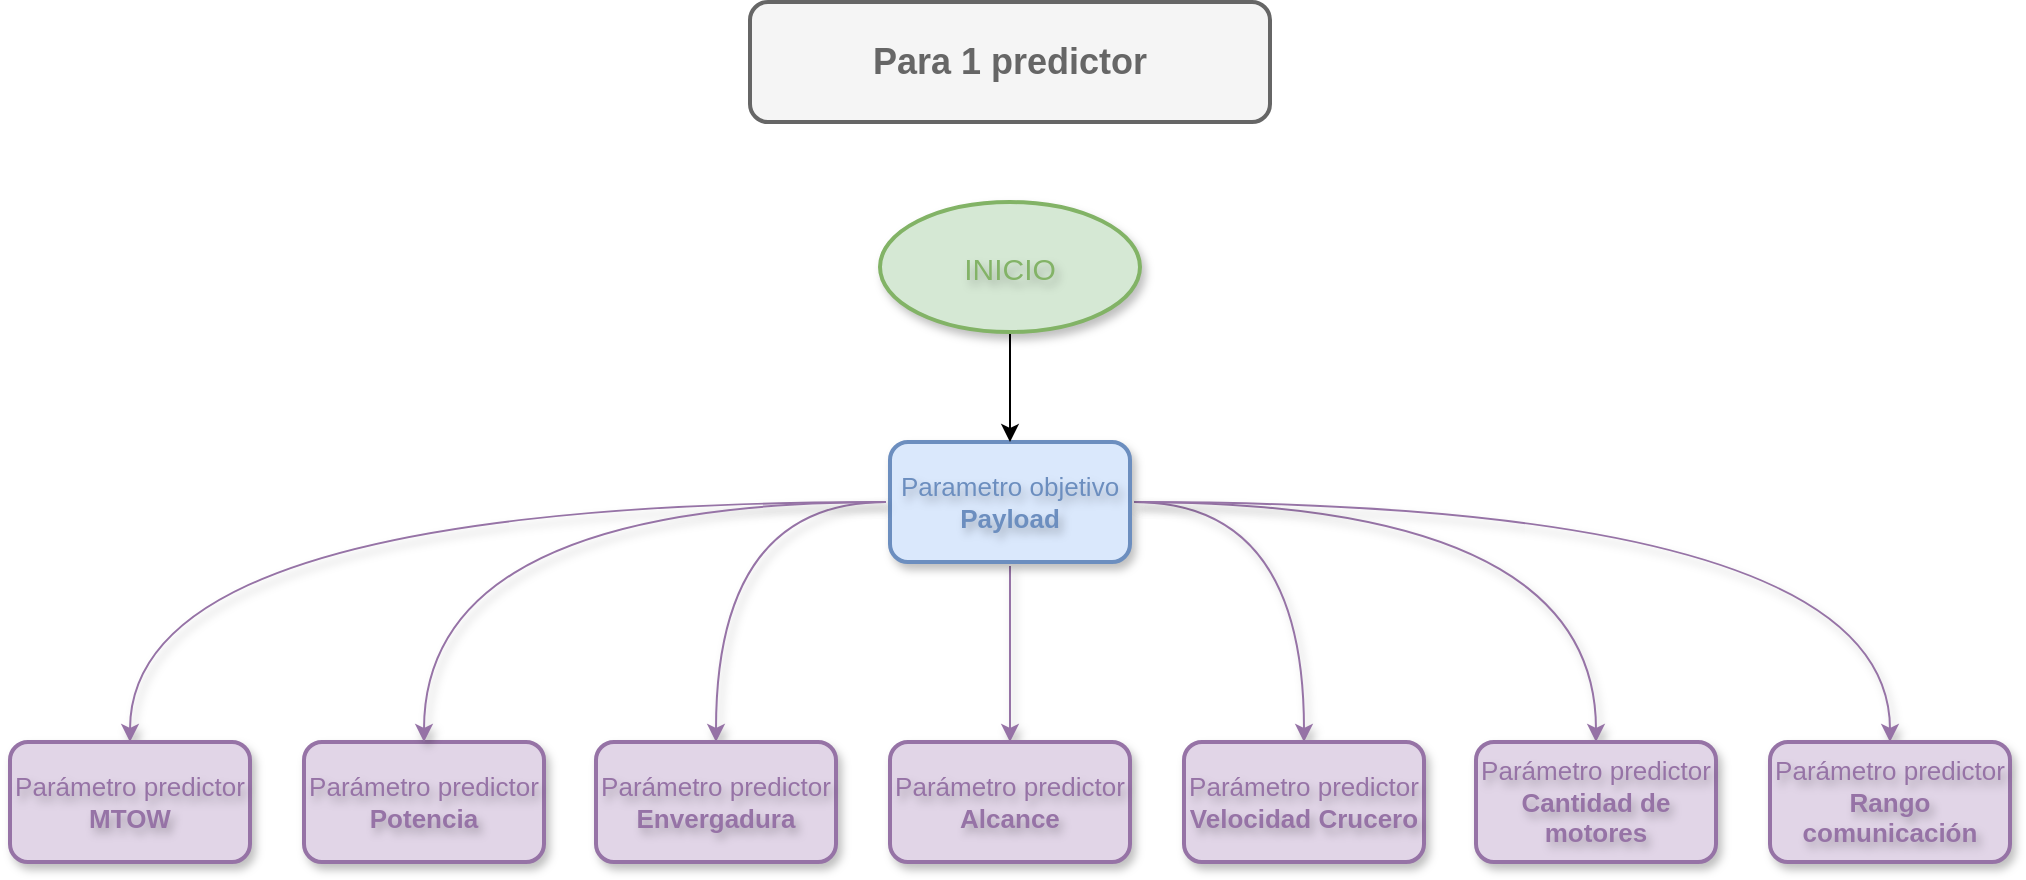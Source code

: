<mxfile>
    <diagram name="Página-1" id="GYiAlwXl5JzlCjDiCEGR">
        <mxGraphModel dx="1372" dy="578" grid="1" gridSize="10" guides="1" tooltips="1" connect="1" arrows="1" fold="1" page="1" pageScale="1" pageWidth="850" pageHeight="1100" math="0" shadow="0">
            <root>
                <mxCell id="0"/>
                <mxCell id="1" parent="0"/>
                <mxCell id="45" style="edgeStyle=orthogonalEdgeStyle;html=1;entryX=0.5;entryY=0;entryDx=0;entryDy=0;curved=1;strokeWidth=1;targetPerimeterSpacing=0;sourcePerimeterSpacing=2;shadow=1;flowAnimation=0;strokeColor=#9673A6;" edge="1" parent="1" source="2" target="4">
                    <mxGeometry relative="1" as="geometry"/>
                </mxCell>
                <mxCell id="47" style="edgeStyle=orthogonalEdgeStyle;html=1;entryX=0.5;entryY=0;entryDx=0;entryDy=0;curved=1;strokeWidth=1;targetPerimeterSpacing=0;sourcePerimeterSpacing=2;shadow=1;flowAnimation=0;strokeColor=#9673A6;" edge="1" parent="1" source="2" target="39">
                    <mxGeometry relative="1" as="geometry"/>
                </mxCell>
                <mxCell id="48" style="edgeStyle=orthogonalEdgeStyle;html=1;entryX=0.5;entryY=0;entryDx=0;entryDy=0;curved=1;strokeWidth=1;targetPerimeterSpacing=0;sourcePerimeterSpacing=2;shadow=1;flowAnimation=0;strokeColor=#9673A6;" edge="1" parent="1" source="2" target="40">
                    <mxGeometry relative="1" as="geometry"/>
                </mxCell>
                <mxCell id="49" style="edgeStyle=orthogonalEdgeStyle;html=1;entryX=0.5;entryY=0;entryDx=0;entryDy=0;curved=1;strokeWidth=1;targetPerimeterSpacing=0;sourcePerimeterSpacing=2;shadow=1;flowAnimation=0;strokeColor=#9673A6;" edge="1" parent="1" source="2" target="41">
                    <mxGeometry relative="1" as="geometry"/>
                </mxCell>
                <mxCell id="50" style="edgeStyle=orthogonalEdgeStyle;html=1;entryX=0.5;entryY=0;entryDx=0;entryDy=0;curved=1;strokeWidth=1;targetPerimeterSpacing=0;sourcePerimeterSpacing=2;shadow=1;flowAnimation=0;strokeColor=#9673A6;" edge="1" parent="1" source="2" target="42">
                    <mxGeometry relative="1" as="geometry"/>
                </mxCell>
                <mxCell id="52" style="edgeStyle=orthogonalEdgeStyle;html=1;entryX=0.5;entryY=0;entryDx=0;entryDy=0;curved=1;strokeWidth=1;targetPerimeterSpacing=0;sourcePerimeterSpacing=2;shadow=1;flowAnimation=0;strokeColor=#9673A6;" edge="1" parent="1" source="2" target="44">
                    <mxGeometry relative="1" as="geometry"/>
                </mxCell>
                <mxCell id="2" value="Parametro objetivo&lt;div&gt;&lt;b&gt;&lt;font style=&quot;color: rgb(108, 142, 191);&quot;&gt;Payload&lt;/font&gt;&lt;/b&gt;&lt;/div&gt;" style="rounded=1;whiteSpace=wrap;html=1;fillColor=#dae8fc;strokeColor=#6c8ebf;strokeWidth=2;fontSize=13;fontColor=light-dark(#6c8ebf, #ededed);textShadow=1;shadow=1;" vertex="1" parent="1">
                    <mxGeometry x="490" y="250" width="120" height="60" as="geometry"/>
                </mxCell>
                <mxCell id="4" value="&lt;font style=&quot;color: rgb(150, 115, 166);&quot;&gt;Parámetro &lt;/font&gt;&lt;font&gt;&lt;font&gt;&lt;font style=&quot;color: rgb(150, 115, 166);&quot;&gt;predictor&lt;/font&gt;&lt;/font&gt;&lt;/font&gt;&lt;div&gt;&lt;font&gt;&lt;font&gt;&lt;b style=&quot;color: rgb(63, 63, 63);&quot;&gt;&lt;font style=&quot;color: rgb(150, 115, 166);&quot;&gt;MTOW&lt;/font&gt;&lt;/b&gt;&lt;/font&gt;&lt;/font&gt;&lt;/div&gt;" style="rounded=1;whiteSpace=wrap;html=1;fontSize=13;fillColor=#e1d5e7;strokeColor=#9673a6;strokeWidth=2;fontColor=light-dark(#9673A6,#EDEDED);textShadow=1;shadow=1;" vertex="1" parent="1">
                    <mxGeometry x="50" y="400" width="120" height="60" as="geometry"/>
                </mxCell>
                <mxCell id="37" style="edgeStyle=none;html=1;entryX=0.5;entryY=0;entryDx=0;entryDy=0;" edge="1" parent="1" source="36" target="2">
                    <mxGeometry relative="1" as="geometry"/>
                </mxCell>
                <mxCell id="36" value="INICIO" style="rounded=0;whiteSpace=wrap;html=1;shape=ellipse;aspect=fixed;backgroundOutline=1;perimeter=ellipsePerimeter;fillColor=#d5e8d4;strokeColor=#82b366;strokeWidth=2;fontSize=15;fontColor=light-dark(#83b367, #ededed);textShadow=1;shadow=1;" vertex="1" parent="1">
                    <mxGeometry x="485" y="130" width="130" height="65" as="geometry"/>
                </mxCell>
                <mxCell id="38" value="&lt;font style=&quot;color: rgb(150, 115, 166);&quot;&gt;Parámetro &lt;/font&gt;&lt;font&gt;&lt;font&gt;&lt;font style=&quot;color: rgb(150, 115, 166);&quot;&gt;predictor&lt;/font&gt;&lt;/font&gt;&lt;/font&gt;&lt;div&gt;&lt;font&gt;&lt;font&gt;&lt;b style=&quot;color: rgb(63, 63, 63);&quot;&gt;&lt;font style=&quot;color: rgb(150, 115, 166);&quot;&gt;Potencia&lt;/font&gt;&lt;/b&gt;&lt;/font&gt;&lt;/font&gt;&lt;/div&gt;" style="rounded=1;whiteSpace=wrap;html=1;fontSize=13;fillColor=#e1d5e7;strokeColor=#9673a6;strokeWidth=2;fontColor=light-dark(#9673A6,#EDEDED);textShadow=1;shadow=1;" vertex="1" parent="1">
                    <mxGeometry x="197" y="400" width="120" height="60" as="geometry"/>
                </mxCell>
                <mxCell id="39" value="&lt;font style=&quot;color: rgb(150, 115, 166);&quot;&gt;Parámetro &lt;/font&gt;&lt;font&gt;&lt;font&gt;&lt;font style=&quot;color: rgb(150, 115, 166);&quot;&gt;predictor&lt;/font&gt;&lt;/font&gt;&lt;/font&gt;&lt;div&gt;&lt;font&gt;&lt;font&gt;&lt;b style=&quot;color: rgb(63, 63, 63);&quot;&gt;&lt;font style=&quot;color: rgb(150, 115, 166);&quot;&gt;Envergadura&lt;/font&gt;&lt;/b&gt;&lt;/font&gt;&lt;/font&gt;&lt;/div&gt;" style="rounded=1;whiteSpace=wrap;html=1;fontSize=13;fillColor=#e1d5e7;strokeColor=#9673a6;strokeWidth=2;fontColor=light-dark(#9673A6,#EDEDED);textShadow=1;shadow=1;" vertex="1" parent="1">
                    <mxGeometry x="343" y="400" width="120" height="60" as="geometry"/>
                </mxCell>
                <mxCell id="40" value="&lt;font style=&quot;color: rgb(150, 115, 166);&quot;&gt;Parámetro &lt;/font&gt;&lt;font&gt;&lt;font&gt;&lt;font style=&quot;color: rgb(150, 115, 166);&quot;&gt;predictor&lt;/font&gt;&lt;/font&gt;&lt;/font&gt;&lt;div&gt;&lt;font&gt;&lt;font&gt;&lt;b style=&quot;color: rgb(63, 63, 63);&quot;&gt;&lt;font style=&quot;color: rgb(150, 115, 166);&quot;&gt;Alcance&lt;/font&gt;&lt;/b&gt;&lt;/font&gt;&lt;/font&gt;&lt;/div&gt;" style="rounded=1;whiteSpace=wrap;html=1;fontSize=13;fillColor=#e1d5e7;strokeColor=#9673a6;strokeWidth=2;fontColor=light-dark(#9673A6,#EDEDED);textShadow=1;shadow=1;" vertex="1" parent="1">
                    <mxGeometry x="490" y="400" width="120" height="60" as="geometry"/>
                </mxCell>
                <mxCell id="41" value="&lt;font style=&quot;color: rgb(150, 115, 166);&quot;&gt;Parámetro &lt;/font&gt;&lt;font&gt;&lt;font&gt;&lt;font style=&quot;color: rgb(150, 115, 166);&quot;&gt;predictor&lt;/font&gt;&lt;/font&gt;&lt;/font&gt;&lt;div&gt;&lt;font&gt;&lt;font&gt;&lt;b style=&quot;color: rgb(63, 63, 63);&quot;&gt;&lt;font style=&quot;color: rgb(150, 115, 166);&quot;&gt;Velocidad Crucero&lt;/font&gt;&lt;/b&gt;&lt;/font&gt;&lt;/font&gt;&lt;/div&gt;" style="rounded=1;whiteSpace=wrap;html=1;fontSize=13;fillColor=#e1d5e7;strokeColor=#9673a6;strokeWidth=2;fontColor=light-dark(#9673A6,#EDEDED);textShadow=1;shadow=1;" vertex="1" parent="1">
                    <mxGeometry x="637" y="400" width="120" height="60" as="geometry"/>
                </mxCell>
                <mxCell id="42" value="&lt;font style=&quot;color: rgb(150, 115, 166);&quot;&gt;Parámetro &lt;/font&gt;&lt;font&gt;&lt;font&gt;&lt;font style=&quot;color: rgb(150, 115, 166);&quot;&gt;predictor&lt;/font&gt;&lt;/font&gt;&lt;/font&gt;&lt;div&gt;&lt;font&gt;&lt;font&gt;&lt;b style=&quot;color: rgb(63, 63, 63);&quot;&gt;&lt;font style=&quot;color: rgb(150, 115, 166);&quot;&gt;Cantidad de motores&lt;/font&gt;&lt;/b&gt;&lt;/font&gt;&lt;/font&gt;&lt;/div&gt;" style="rounded=1;whiteSpace=wrap;html=1;fontSize=13;fillColor=#e1d5e7;strokeColor=#9673a6;strokeWidth=2;fontColor=light-dark(#9673A6,#EDEDED);textShadow=1;shadow=1;" vertex="1" parent="1">
                    <mxGeometry x="783" y="400" width="120" height="60" as="geometry"/>
                </mxCell>
                <mxCell id="44" value="&lt;font style=&quot;color: rgb(150, 115, 166);&quot;&gt;Parámetro &lt;/font&gt;&lt;font&gt;&lt;font&gt;&lt;font style=&quot;color: rgb(150, 115, 166);&quot;&gt;predictor&lt;/font&gt;&lt;/font&gt;&lt;/font&gt;&lt;div&gt;&lt;font&gt;&lt;font&gt;&lt;b style=&quot;color: rgb(63, 63, 63);&quot;&gt;&lt;font style=&quot;color: rgb(150, 115, 166);&quot;&gt;Rango comunicación&lt;/font&gt;&lt;/b&gt;&lt;/font&gt;&lt;/font&gt;&lt;/div&gt;" style="rounded=1;whiteSpace=wrap;html=1;fontSize=13;fillColor=#e1d5e7;strokeColor=#9673a6;strokeWidth=2;fontColor=light-dark(#9673A6,#EDEDED);textShadow=1;shadow=1;" vertex="1" parent="1">
                    <mxGeometry x="930" y="400" width="120" height="60" as="geometry"/>
                </mxCell>
                <mxCell id="46" style="edgeStyle=orthogonalEdgeStyle;html=1;entryX=0.5;entryY=0;entryDx=0;entryDy=0;curved=1;strokeWidth=1;targetPerimeterSpacing=0;sourcePerimeterSpacing=2;shadow=1;flowAnimation=0;strokeColor=#9673A6;" edge="1" parent="1" source="2" target="38">
                    <mxGeometry relative="1" as="geometry"/>
                </mxCell>
                <mxCell id="98" value="Para 1 predictor" style="rounded=1;whiteSpace=wrap;html=1;fontSize=18;fillColor=#f5f5f5;strokeColor=#666666;fontColor=light-dark(#666666, #c1c1c1);strokeWidth=2;fontStyle=1" vertex="1" parent="1">
                    <mxGeometry x="420" y="30" width="260" height="60" as="geometry"/>
                </mxCell>
            </root>
        </mxGraphModel>
    </diagram>
    <diagram id="9ShfquwfHdS8RlhwQJIT" name="Page-2">
        <mxGraphModel dx="2111" dy="889" grid="1" gridSize="10" guides="1" tooltips="1" connect="1" arrows="1" fold="1" page="1" pageScale="1" pageWidth="850" pageHeight="1100" math="0" shadow="0">
            <root>
                <mxCell id="0"/>
                <mxCell id="1" parent="0"/>
                <mxCell id="71ME8CzkBkEn9jkCY_Ag-1" style="edgeStyle=orthogonalEdgeStyle;html=1;entryX=0.5;entryY=0;entryDx=0;entryDy=0;curved=1;strokeWidth=1;targetPerimeterSpacing=0;sourcePerimeterSpacing=2;shadow=1;flowAnimation=0;strokeColor=#9673A6;" edge="1" parent="1" source="71ME8CzkBkEn9jkCY_Ag-8" target="71ME8CzkBkEn9jkCY_Ag-15">
                    <mxGeometry relative="1" as="geometry"/>
                </mxCell>
                <mxCell id="71ME8CzkBkEn9jkCY_Ag-2" style="edgeStyle=orthogonalEdgeStyle;html=1;entryX=0.5;entryY=0;entryDx=0;entryDy=0;curved=1;strokeWidth=1;targetPerimeterSpacing=0;sourcePerimeterSpacing=2;shadow=1;flowAnimation=0;strokeColor=#9673A6;" edge="1" parent="1" source="71ME8CzkBkEn9jkCY_Ag-8" target="71ME8CzkBkEn9jkCY_Ag-19">
                    <mxGeometry relative="1" as="geometry"/>
                </mxCell>
                <mxCell id="71ME8CzkBkEn9jkCY_Ag-3" style="edgeStyle=orthogonalEdgeStyle;html=1;entryX=0.5;entryY=0;entryDx=0;entryDy=0;curved=1;strokeWidth=1;targetPerimeterSpacing=0;sourcePerimeterSpacing=2;shadow=1;flowAnimation=0;strokeColor=#9673A6;" edge="1" parent="1" source="71ME8CzkBkEn9jkCY_Ag-8" target="71ME8CzkBkEn9jkCY_Ag-20">
                    <mxGeometry relative="1" as="geometry"/>
                </mxCell>
                <mxCell id="71ME8CzkBkEn9jkCY_Ag-4" style="edgeStyle=orthogonalEdgeStyle;html=1;entryX=0.5;entryY=0;entryDx=0;entryDy=0;curved=1;strokeWidth=1;targetPerimeterSpacing=0;sourcePerimeterSpacing=2;shadow=1;flowAnimation=0;strokeColor=#9673A6;" edge="1" parent="1" source="71ME8CzkBkEn9jkCY_Ag-8" target="71ME8CzkBkEn9jkCY_Ag-21">
                    <mxGeometry relative="1" as="geometry"/>
                </mxCell>
                <mxCell id="71ME8CzkBkEn9jkCY_Ag-5" style="edgeStyle=orthogonalEdgeStyle;html=1;entryX=0.5;entryY=0;entryDx=0;entryDy=0;curved=1;strokeWidth=1;targetPerimeterSpacing=0;sourcePerimeterSpacing=2;shadow=1;flowAnimation=0;strokeColor=#9673A6;" edge="1" parent="1" source="71ME8CzkBkEn9jkCY_Ag-8" target="71ME8CzkBkEn9jkCY_Ag-22">
                    <mxGeometry relative="1" as="geometry"/>
                </mxCell>
                <mxCell id="71ME8CzkBkEn9jkCY_Ag-7" style="edgeStyle=orthogonalEdgeStyle;html=1;entryX=0.5;entryY=0;entryDx=0;entryDy=0;curved=1;strokeWidth=1;targetPerimeterSpacing=0;sourcePerimeterSpacing=2;shadow=1;flowAnimation=0;strokeColor=#9673A6;" edge="1" parent="1" source="71ME8CzkBkEn9jkCY_Ag-8" target="71ME8CzkBkEn9jkCY_Ag-24">
                    <mxGeometry relative="1" as="geometry"/>
                </mxCell>
                <mxCell id="71ME8CzkBkEn9jkCY_Ag-8" value="Parametro objetivo&lt;div&gt;&lt;b&gt;&lt;font style=&quot;color: rgb(108, 142, 191);&quot;&gt;Payload&lt;/font&gt;&lt;/b&gt;&lt;/div&gt;" style="rounded=1;whiteSpace=wrap;html=1;fillColor=#dae8fc;strokeColor=#6c8ebf;strokeWidth=2;fontSize=13;fontColor=light-dark(#6c8ebf, #ededed);textShadow=1;shadow=1;" vertex="1" parent="1">
                    <mxGeometry x="490" y="760" width="120" height="60" as="geometry"/>
                </mxCell>
                <mxCell id="71ME8CzkBkEn9jkCY_Ag-9" style="edgeStyle=elbowEdgeStyle;html=1;entryX=0;entryY=0.5;entryDx=0;entryDy=0;exitX=0;exitY=0.75;exitDx=0;exitDy=0;exitPerimeter=0;strokeColor=light-dark(#9673a6, #ededed);shadow=1;strokeWidth=1;" edge="1" parent="1" source="71ME8CzkBkEn9jkCY_Ag-34" target="71ME8CzkBkEn9jkCY_Ag-26">
                    <mxGeometry relative="1" as="geometry">
                        <mxPoint x="20.588" y="950" as="sourcePoint"/>
                        <mxPoint x="20" y="1050" as="targetPoint"/>
                        <Array as="points">
                            <mxPoint x="30" y="1000"/>
                        </Array>
                    </mxGeometry>
                </mxCell>
                <mxCell id="71ME8CzkBkEn9jkCY_Ag-10" style="edgeStyle=elbowEdgeStyle;html=1;entryX=0;entryY=0.5;entryDx=0;entryDy=0;elbow=vertical;exitX=0;exitY=0.75;exitDx=0;exitDy=0;exitPerimeter=0;strokeColor=light-dark(#9673a6, #ededed);shadow=1;strokeWidth=1;" edge="1" parent="1" source="71ME8CzkBkEn9jkCY_Ag-34" target="71ME8CzkBkEn9jkCY_Ag-27">
                    <mxGeometry relative="1" as="geometry">
                        <Array as="points">
                            <mxPoint x="30" y="1060"/>
                        </Array>
                    </mxGeometry>
                </mxCell>
                <mxCell id="71ME8CzkBkEn9jkCY_Ag-11" style="edgeStyle=elbowEdgeStyle;html=1;entryX=0;entryY=0.5;entryDx=0;entryDy=0;elbow=vertical;exitX=0;exitY=0.75;exitDx=0;exitDy=0;exitPerimeter=0;strokeColor=light-dark(#9673a6, #ededed);shadow=1;strokeWidth=1;" edge="1" parent="1" source="71ME8CzkBkEn9jkCY_Ag-34" target="71ME8CzkBkEn9jkCY_Ag-28">
                    <mxGeometry relative="1" as="geometry">
                        <Array as="points">
                            <mxPoint x="30" y="1110"/>
                        </Array>
                    </mxGeometry>
                </mxCell>
                <mxCell id="71ME8CzkBkEn9jkCY_Ag-12" style="edgeStyle=elbowEdgeStyle;html=1;entryX=0;entryY=0.5;entryDx=0;entryDy=0;elbow=vertical;exitX=0;exitY=0.75;exitDx=0;exitDy=0;exitPerimeter=0;strokeColor=light-dark(#9673a6, #ededed);shadow=1;strokeWidth=1;" edge="1" parent="1" source="71ME8CzkBkEn9jkCY_Ag-34" target="71ME8CzkBkEn9jkCY_Ag-30">
                    <mxGeometry relative="1" as="geometry">
                        <Array as="points">
                            <mxPoint x="30" y="1190"/>
                        </Array>
                    </mxGeometry>
                </mxCell>
                <mxCell id="71ME8CzkBkEn9jkCY_Ag-14" style="edgeStyle=elbowEdgeStyle;html=1;entryX=0;entryY=0.5;entryDx=0;entryDy=0;elbow=vertical;exitX=0;exitY=0.75;exitDx=0;exitDy=0;exitPerimeter=0;strokeColor=light-dark(#9673a6, #ededed);shadow=1;strokeWidth=1;" edge="1" parent="1" source="71ME8CzkBkEn9jkCY_Ag-34" target="71ME8CzkBkEn9jkCY_Ag-32">
                    <mxGeometry relative="1" as="geometry">
                        <Array as="points">
                            <mxPoint x="30" y="1270"/>
                        </Array>
                    </mxGeometry>
                </mxCell>
                <mxCell id="71ME8CzkBkEn9jkCY_Ag-15" value="&lt;font style=&quot;color: rgb(150, 115, 166);&quot;&gt;Parámetro &lt;/font&gt;&lt;font&gt;&lt;font&gt;&lt;font style=&quot;color: rgb(150, 115, 166);&quot;&gt;predictor&lt;/font&gt;&lt;/font&gt;&lt;/font&gt;&lt;div&gt;&lt;font&gt;&lt;font&gt;&lt;b style=&quot;color: rgb(63, 63, 63);&quot;&gt;&lt;font style=&quot;color: rgb(150, 115, 166);&quot;&gt;MTOW&lt;/font&gt;&lt;/b&gt;&lt;/font&gt;&lt;/font&gt;&lt;/div&gt;" style="rounded=1;whiteSpace=wrap;html=1;fontSize=13;fillColor=#e1d5e7;strokeColor=#9673a6;strokeWidth=2;fontColor=light-dark(#9673A6,#EDEDED);textShadow=1;shadow=1;" vertex="1" parent="1">
                    <mxGeometry x="50" y="900" width="120" height="60" as="geometry"/>
                </mxCell>
                <mxCell id="71ME8CzkBkEn9jkCY_Ag-16" style="edgeStyle=none;html=1;entryX=0.5;entryY=0;entryDx=0;entryDy=0;" edge="1" parent="1" source="71ME8CzkBkEn9jkCY_Ag-17" target="71ME8CzkBkEn9jkCY_Ag-8">
                    <mxGeometry relative="1" as="geometry"/>
                </mxCell>
                <mxCell id="71ME8CzkBkEn9jkCY_Ag-17" value="INICIO" style="rounded=0;whiteSpace=wrap;html=1;shape=ellipse;aspect=fixed;backgroundOutline=1;perimeter=ellipsePerimeter;fillColor=#d5e8d4;strokeColor=#82b366;strokeWidth=2;fontSize=15;fontColor=light-dark(#83b367, #ededed);textShadow=1;shadow=1;" vertex="1" parent="1">
                    <mxGeometry x="485" y="620" width="130" height="65" as="geometry"/>
                </mxCell>
                <mxCell id="71ME8CzkBkEn9jkCY_Ag-18" value="&lt;font style=&quot;color: rgb(150, 115, 166);&quot;&gt;Parámetro &lt;/font&gt;&lt;font&gt;&lt;font&gt;&lt;font style=&quot;color: rgb(150, 115, 166);&quot;&gt;predictor&lt;/font&gt;&lt;/font&gt;&lt;/font&gt;&lt;div&gt;&lt;font&gt;&lt;font&gt;&lt;b style=&quot;color: rgb(63, 63, 63);&quot;&gt;&lt;font style=&quot;color: rgb(150, 115, 166);&quot;&gt;Potencia&lt;/font&gt;&lt;/b&gt;&lt;/font&gt;&lt;/font&gt;&lt;/div&gt;" style="rounded=1;whiteSpace=wrap;html=1;fontSize=13;fillColor=#e1d5e7;strokeColor=#9673a6;strokeWidth=2;fontColor=light-dark(#9673A6,#EDEDED);textShadow=1;shadow=1;" vertex="1" parent="1">
                    <mxGeometry x="197" y="900" width="120" height="60" as="geometry"/>
                </mxCell>
                <mxCell id="71ME8CzkBkEn9jkCY_Ag-19" value="&lt;font style=&quot;color: rgb(150, 115, 166);&quot;&gt;Parámetro &lt;/font&gt;&lt;font&gt;&lt;font&gt;&lt;font style=&quot;color: rgb(150, 115, 166);&quot;&gt;predictor&lt;/font&gt;&lt;/font&gt;&lt;/font&gt;&lt;div&gt;&lt;font&gt;&lt;font&gt;&lt;b style=&quot;color: rgb(63, 63, 63);&quot;&gt;&lt;font style=&quot;color: rgb(150, 115, 166);&quot;&gt;Envergadura&lt;/font&gt;&lt;/b&gt;&lt;/font&gt;&lt;/font&gt;&lt;/div&gt;" style="rounded=1;whiteSpace=wrap;html=1;fontSize=13;fillColor=#e1d5e7;strokeColor=#9673a6;strokeWidth=2;fontColor=light-dark(#9673A6,#EDEDED);textShadow=1;shadow=1;" vertex="1" parent="1">
                    <mxGeometry x="343" y="900" width="120" height="60" as="geometry"/>
                </mxCell>
                <mxCell id="71ME8CzkBkEn9jkCY_Ag-20" value="&lt;font style=&quot;color: rgb(150, 115, 166);&quot;&gt;Parámetro &lt;/font&gt;&lt;font&gt;&lt;font&gt;&lt;font style=&quot;color: rgb(150, 115, 166);&quot;&gt;predictor&lt;/font&gt;&lt;/font&gt;&lt;/font&gt;&lt;div&gt;&lt;font&gt;&lt;font&gt;&lt;b style=&quot;color: rgb(63, 63, 63);&quot;&gt;&lt;font style=&quot;color: rgb(150, 115, 166);&quot;&gt;Alcance&lt;/font&gt;&lt;/b&gt;&lt;/font&gt;&lt;/font&gt;&lt;/div&gt;" style="rounded=1;whiteSpace=wrap;html=1;fontSize=13;fillColor=#e1d5e7;strokeColor=#9673a6;strokeWidth=2;fontColor=light-dark(#9673A6,#EDEDED);textShadow=1;shadow=1;" vertex="1" parent="1">
                    <mxGeometry x="490" y="900" width="120" height="60" as="geometry"/>
                </mxCell>
                <mxCell id="71ME8CzkBkEn9jkCY_Ag-21" value="&lt;font style=&quot;color: rgb(150, 115, 166);&quot;&gt;Parámetro &lt;/font&gt;&lt;font&gt;&lt;font&gt;&lt;font style=&quot;color: rgb(150, 115, 166);&quot;&gt;predictor&lt;/font&gt;&lt;/font&gt;&lt;/font&gt;&lt;div&gt;&lt;font&gt;&lt;font&gt;&lt;b style=&quot;color: rgb(63, 63, 63);&quot;&gt;&lt;font style=&quot;color: rgb(150, 115, 166);&quot;&gt;Velocidad crucero&lt;/font&gt;&lt;/b&gt;&lt;/font&gt;&lt;/font&gt;&lt;/div&gt;" style="rounded=1;whiteSpace=wrap;html=1;fontSize=13;fillColor=#e1d5e7;strokeColor=#9673a6;strokeWidth=2;fontColor=light-dark(#9673A6,#EDEDED);textShadow=1;shadow=1;" vertex="1" parent="1">
                    <mxGeometry x="637" y="900" width="120" height="60" as="geometry"/>
                </mxCell>
                <mxCell id="71ME8CzkBkEn9jkCY_Ag-22" value="&lt;font style=&quot;color: rgb(150, 115, 166);&quot;&gt;Parámetro &lt;/font&gt;&lt;font&gt;&lt;font&gt;&lt;font style=&quot;color: rgb(150, 115, 166);&quot;&gt;predictor&lt;/font&gt;&lt;/font&gt;&lt;/font&gt;&lt;div&gt;&lt;font&gt;&lt;font&gt;&lt;b style=&quot;color: rgb(63, 63, 63);&quot;&gt;&lt;font style=&quot;color: rgb(150, 115, 166);&quot;&gt;Cantidad motores&lt;/font&gt;&lt;/b&gt;&lt;/font&gt;&lt;/font&gt;&lt;/div&gt;" style="rounded=1;whiteSpace=wrap;html=1;fontSize=13;fillColor=#e1d5e7;strokeColor=#9673a6;strokeWidth=2;fontColor=light-dark(#9673A6,#EDEDED);textShadow=1;shadow=1;" vertex="1" parent="1">
                    <mxGeometry x="783" y="900" width="120" height="60" as="geometry"/>
                </mxCell>
                <mxCell id="71ME8CzkBkEn9jkCY_Ag-24" value="&lt;font style=&quot;color: rgb(150, 115, 166);&quot;&gt;Parámetro &lt;/font&gt;&lt;font&gt;&lt;font&gt;&lt;font style=&quot;color: rgb(150, 115, 166);&quot;&gt;predictor&lt;/font&gt;&lt;/font&gt;&lt;/font&gt;&lt;div&gt;&lt;font&gt;&lt;font&gt;&lt;b style=&quot;color: rgb(63, 63, 63);&quot;&gt;&lt;font style=&quot;color: rgb(150, 115, 166);&quot;&gt;Rango comunicación&lt;/font&gt;&lt;/b&gt;&lt;/font&gt;&lt;/font&gt;&lt;/div&gt;" style="rounded=1;whiteSpace=wrap;html=1;fontSize=13;fillColor=#e1d5e7;strokeColor=#9673a6;strokeWidth=2;fontColor=light-dark(#9673A6,#EDEDED);textShadow=1;shadow=1;" vertex="1" parent="1">
                    <mxGeometry x="930" y="900" width="120" height="60" as="geometry"/>
                </mxCell>
                <mxCell id="71ME8CzkBkEn9jkCY_Ag-25" style="edgeStyle=orthogonalEdgeStyle;html=1;entryX=0.5;entryY=0;entryDx=0;entryDy=0;curved=1;strokeWidth=1;targetPerimeterSpacing=0;sourcePerimeterSpacing=2;shadow=1;flowAnimation=0;strokeColor=#9673A6;" edge="1" parent="1" source="71ME8CzkBkEn9jkCY_Ag-8" target="71ME8CzkBkEn9jkCY_Ag-18">
                    <mxGeometry relative="1" as="geometry"/>
                </mxCell>
                <mxCell id="71ME8CzkBkEn9jkCY_Ag-26" value="&lt;font style=&quot;color: rgb(150, 115, 166);&quot;&gt;Parámetro &lt;/font&gt;&lt;font&gt;&lt;font&gt;&lt;font style=&quot;color: rgb(150, 115, 166);&quot;&gt;predictor&lt;/font&gt;&lt;/font&gt;&lt;/font&gt;&lt;div&gt;&lt;font&gt;&lt;font&gt;&lt;b style=&quot;color: rgb(63, 63, 63);&quot;&gt;&lt;font style=&quot;color: rgb(150, 115, 166);&quot;&gt;Potencia&lt;/font&gt;&lt;/b&gt;&lt;/font&gt;&lt;/font&gt;&lt;/div&gt;" style="rounded=1;whiteSpace=wrap;html=1;fontSize=13;fillColor=#e1d5e7;strokeColor=#9673a6;strokeWidth=2;fontColor=light-dark(#9673A6,#EDEDED);textShadow=1;shadow=1;" vertex="1" parent="1">
                    <mxGeometry x="50" y="1030" width="120" height="60" as="geometry"/>
                </mxCell>
                <mxCell id="71ME8CzkBkEn9jkCY_Ag-27" value="&lt;font style=&quot;color: rgb(150, 115, 166);&quot;&gt;Parámetro &lt;/font&gt;&lt;font&gt;&lt;font&gt;&lt;font style=&quot;color: rgb(150, 115, 166);&quot;&gt;predictor&lt;/font&gt;&lt;/font&gt;&lt;/font&gt;&lt;div&gt;&lt;font&gt;&lt;font&gt;&lt;b style=&quot;color: rgb(63, 63, 63);&quot;&gt;&lt;font style=&quot;color: rgb(150, 115, 166);&quot;&gt;Envergadura&lt;/font&gt;&lt;/b&gt;&lt;/font&gt;&lt;/font&gt;&lt;/div&gt;" style="rounded=1;whiteSpace=wrap;html=1;fontSize=13;fillColor=#e1d5e7;strokeColor=#9673a6;strokeWidth=2;fontColor=light-dark(#9673A6,#EDEDED);textShadow=1;shadow=1;" vertex="1" parent="1">
                    <mxGeometry x="50" y="1110" width="120" height="60" as="geometry"/>
                </mxCell>
                <mxCell id="71ME8CzkBkEn9jkCY_Ag-28" value="&lt;font style=&quot;color: rgb(150, 115, 166);&quot;&gt;Parámetro &lt;/font&gt;&lt;font&gt;&lt;font&gt;&lt;font style=&quot;color: rgb(150, 115, 166);&quot;&gt;predictor&lt;/font&gt;&lt;/font&gt;&lt;/font&gt;&lt;div&gt;&lt;font&gt;&lt;font&gt;&lt;b style=&quot;color: rgb(63, 63, 63);&quot;&gt;&lt;font style=&quot;color: rgb(150, 115, 166);&quot;&gt;Alcance&lt;/font&gt;&lt;/b&gt;&lt;/font&gt;&lt;/font&gt;&lt;/div&gt;" style="rounded=1;whiteSpace=wrap;html=1;fontSize=13;fillColor=#e1d5e7;strokeColor=#9673a6;strokeWidth=2;fontColor=light-dark(#9673A6,#EDEDED);textShadow=1;shadow=1;" vertex="1" parent="1">
                    <mxGeometry x="50" y="1190" width="120" height="60" as="geometry"/>
                </mxCell>
                <mxCell id="71ME8CzkBkEn9jkCY_Ag-29" value="&lt;font style=&quot;color: rgb(150, 115, 166);&quot;&gt;Parámetro &lt;/font&gt;&lt;font&gt;&lt;font&gt;&lt;font style=&quot;color: rgb(150, 115, 166);&quot;&gt;predictor&lt;/font&gt;&lt;/font&gt;&lt;/font&gt;&lt;div&gt;&lt;font&gt;&lt;font&gt;&lt;b style=&quot;color: rgb(63, 63, 63);&quot;&gt;&lt;font style=&quot;color: rgb(150, 115, 166);&quot;&gt;Velocidad crucero&lt;/font&gt;&lt;/b&gt;&lt;/font&gt;&lt;/font&gt;&lt;/div&gt;" style="rounded=1;whiteSpace=wrap;html=1;fontSize=13;fillColor=#e1d5e7;strokeColor=#9673a6;strokeWidth=2;fontColor=light-dark(#9673A6,#EDEDED);textShadow=1;shadow=1;" vertex="1" parent="1">
                    <mxGeometry x="50" y="1270" width="120" height="60" as="geometry"/>
                </mxCell>
                <mxCell id="71ME8CzkBkEn9jkCY_Ag-30" value="&lt;font style=&quot;color: rgb(150, 115, 166);&quot;&gt;Parámetro &lt;/font&gt;&lt;font&gt;&lt;font&gt;&lt;font style=&quot;color: rgb(150, 115, 166);&quot;&gt;predictor&lt;/font&gt;&lt;/font&gt;&lt;/font&gt;&lt;div&gt;&lt;font&gt;&lt;font&gt;&lt;b style=&quot;color: rgb(63, 63, 63);&quot;&gt;&lt;font style=&quot;color: rgb(150, 115, 166);&quot;&gt;Cantidad motores&lt;/font&gt;&lt;/b&gt;&lt;/font&gt;&lt;/font&gt;&lt;/div&gt;" style="rounded=1;whiteSpace=wrap;html=1;fontSize=13;fillColor=#e1d5e7;strokeColor=#9673a6;strokeWidth=2;fontColor=light-dark(#9673A6,#EDEDED);textShadow=1;shadow=1;" vertex="1" parent="1">
                    <mxGeometry x="50" y="1350" width="120" height="60" as="geometry"/>
                </mxCell>
                <mxCell id="71ME8CzkBkEn9jkCY_Ag-32" value="&lt;font style=&quot;color: rgb(150, 115, 166);&quot;&gt;Parámetro &lt;/font&gt;&lt;font&gt;&lt;font&gt;&lt;font style=&quot;color: rgb(150, 115, 166);&quot;&gt;predictor&lt;/font&gt;&lt;/font&gt;&lt;/font&gt;&lt;div&gt;&lt;font&gt;&lt;font&gt;&lt;b style=&quot;color: rgb(63, 63, 63);&quot;&gt;&lt;font style=&quot;color: rgb(150, 115, 166);&quot;&gt;Rango comunicación&lt;/font&gt;&lt;/b&gt;&lt;/font&gt;&lt;/font&gt;&lt;/div&gt;" style="rounded=1;whiteSpace=wrap;html=1;fontSize=13;fillColor=#e1d5e7;strokeColor=#9673a6;strokeWidth=2;fontColor=light-dark(#9673A6,#EDEDED);textShadow=1;shadow=1;" vertex="1" parent="1">
                    <mxGeometry x="50" y="1430" width="120" height="60" as="geometry"/>
                </mxCell>
                <mxCell id="71ME8CzkBkEn9jkCY_Ag-33" style="edgeStyle=elbowEdgeStyle;html=1;entryX=0;entryY=0.5;entryDx=0;entryDy=0;elbow=vertical;exitX=0;exitY=0.75;exitDx=0;exitDy=0;exitPerimeter=0;strokeColor=light-dark(#9673a6, #ededed);shadow=1;strokeWidth=1;" edge="1" parent="1" source="71ME8CzkBkEn9jkCY_Ag-34" target="71ME8CzkBkEn9jkCY_Ag-29">
                    <mxGeometry relative="1" as="geometry">
                        <Array as="points">
                            <mxPoint x="30" y="1170"/>
                        </Array>
                    </mxGeometry>
                </mxCell>
                <mxCell id="71ME8CzkBkEn9jkCY_Ag-34" value="and" style="shape=or;whiteSpace=wrap;html=1;fillColor=#fff2cc;strokeColor=#d6b656;strokeWidth=2;textShadow=1;fontColor=light-dark(#d6b656, #ededed);shadow=1;fontSize=13;" vertex="1" parent="1">
                    <mxGeometry x="50" y="970" width="50" height="50" as="geometry"/>
                </mxCell>
                <mxCell id="71ME8CzkBkEn9jkCY_Ag-35" style="edgeStyle=elbowEdgeStyle;html=1;entryX=0;entryY=0.25;entryDx=0;entryDy=0;entryPerimeter=0;elbow=vertical;strokeColor=light-dark(#9673a6, #ededed);shadow=1;strokeWidth=1;" edge="1" parent="1" source="71ME8CzkBkEn9jkCY_Ag-15" target="71ME8CzkBkEn9jkCY_Ag-34">
                    <mxGeometry relative="1" as="geometry">
                        <Array as="points">
                            <mxPoint x="30" y="930"/>
                        </Array>
                    </mxGeometry>
                </mxCell>
                <mxCell id="71ME8CzkBkEn9jkCY_Ag-36" value="Para 2 predictores" style="rounded=1;whiteSpace=wrap;html=1;fontSize=18;fillColor=#f5f5f5;strokeColor=#666666;fontColor=light-dark(#666666, #c1c1c1);strokeWidth=2;fontStyle=1" vertex="1" parent="1">
                    <mxGeometry x="420" y="530" width="260" height="60" as="geometry"/>
                </mxCell>
                <mxCell id="71ME8CzkBkEn9jkCY_Ag-37" value="&lt;font style=&quot;color: rgb(150, 115, 166);&quot;&gt;Parámetro &lt;/font&gt;&lt;font&gt;&lt;font&gt;&lt;font style=&quot;color: rgb(150, 115, 166);&quot;&gt;predictor&lt;/font&gt;&lt;/font&gt;&lt;/font&gt;&lt;div&gt;&lt;font&gt;&lt;font&gt;&lt;b style=&quot;color: rgb(63, 63, 63);&quot;&gt;&lt;font style=&quot;color: rgb(150, 115, 166);&quot;&gt;Envergadura&lt;/font&gt;&lt;/b&gt;&lt;/font&gt;&lt;/font&gt;&lt;/div&gt;" style="rounded=1;whiteSpace=wrap;html=1;fontSize=13;fillColor=#e1d5e7;strokeColor=#9673a6;strokeWidth=2;fontColor=light-dark(#9673A6,#EDEDED);textShadow=1;shadow=1;" vertex="1" parent="1">
                    <mxGeometry x="196" y="1030" width="120" height="60" as="geometry"/>
                </mxCell>
                <mxCell id="71ME8CzkBkEn9jkCY_Ag-38" value="&lt;font style=&quot;color: rgb(150, 115, 166);&quot;&gt;Parámetro &lt;/font&gt;&lt;font&gt;&lt;font&gt;&lt;font style=&quot;color: rgb(150, 115, 166);&quot;&gt;predictor&lt;/font&gt;&lt;/font&gt;&lt;/font&gt;&lt;div&gt;&lt;font&gt;&lt;font&gt;&lt;b style=&quot;color: rgb(63, 63, 63);&quot;&gt;&lt;font style=&quot;color: rgb(150, 115, 166);&quot;&gt;Alcance&lt;/font&gt;&lt;/b&gt;&lt;/font&gt;&lt;/font&gt;&lt;/div&gt;" style="rounded=1;whiteSpace=wrap;html=1;fontSize=13;fillColor=#e1d5e7;strokeColor=#9673a6;strokeWidth=2;fontColor=light-dark(#9673A6,#EDEDED);textShadow=1;shadow=1;" vertex="1" parent="1">
                    <mxGeometry x="196" y="1110" width="120" height="60" as="geometry"/>
                </mxCell>
                <mxCell id="71ME8CzkBkEn9jkCY_Ag-39" value="&lt;font style=&quot;color: rgb(150, 115, 166);&quot;&gt;Parámetro &lt;/font&gt;&lt;font&gt;&lt;font&gt;&lt;font style=&quot;color: rgb(150, 115, 166);&quot;&gt;predictor&lt;/font&gt;&lt;/font&gt;&lt;/font&gt;&lt;div&gt;&lt;font&gt;&lt;font&gt;&lt;b style=&quot;color: rgb(63, 63, 63);&quot;&gt;&lt;font style=&quot;color: rgb(150, 115, 166);&quot;&gt;Velocidad crucero&lt;/font&gt;&lt;/b&gt;&lt;/font&gt;&lt;/font&gt;&lt;/div&gt;" style="rounded=1;whiteSpace=wrap;html=1;fontSize=13;fillColor=#e1d5e7;strokeColor=#9673a6;strokeWidth=2;fontColor=light-dark(#9673A6,#EDEDED);textShadow=1;shadow=1;" vertex="1" parent="1">
                    <mxGeometry x="196" y="1190" width="120" height="60" as="geometry"/>
                </mxCell>
                <mxCell id="71ME8CzkBkEn9jkCY_Ag-40" value="&lt;font style=&quot;color: rgb(150, 115, 166);&quot;&gt;Parámetro &lt;/font&gt;&lt;font&gt;&lt;font&gt;&lt;font style=&quot;color: rgb(150, 115, 166);&quot;&gt;predictor&lt;/font&gt;&lt;/font&gt;&lt;/font&gt;&lt;div&gt;&lt;font&gt;&lt;font&gt;&lt;b style=&quot;color: rgb(63, 63, 63);&quot;&gt;&lt;font style=&quot;color: rgb(150, 115, 166);&quot;&gt;Cantidad motores&lt;/font&gt;&lt;/b&gt;&lt;/font&gt;&lt;/font&gt;&lt;/div&gt;" style="rounded=1;whiteSpace=wrap;html=1;fontSize=13;fillColor=#e1d5e7;strokeColor=#9673a6;strokeWidth=2;fontColor=light-dark(#9673A6,#EDEDED);textShadow=1;shadow=1;" vertex="1" parent="1">
                    <mxGeometry x="196" y="1270" width="120" height="60" as="geometry"/>
                </mxCell>
                <mxCell id="71ME8CzkBkEn9jkCY_Ag-42" value="&lt;font style=&quot;color: rgb(150, 115, 166);&quot;&gt;Parámetro &lt;/font&gt;&lt;font&gt;&lt;font&gt;&lt;font style=&quot;color: rgb(150, 115, 166);&quot;&gt;predictor&lt;/font&gt;&lt;/font&gt;&lt;/font&gt;&lt;div&gt;&lt;font&gt;&lt;font&gt;&lt;b style=&quot;color: rgb(63, 63, 63);&quot;&gt;&lt;font style=&quot;color: rgb(150, 115, 166);&quot;&gt;Rango comunicación&lt;/font&gt;&lt;/b&gt;&lt;/font&gt;&lt;/font&gt;&lt;/div&gt;" style="rounded=1;whiteSpace=wrap;html=1;fontSize=13;fillColor=#e1d5e7;strokeColor=#9673a6;strokeWidth=2;fontColor=light-dark(#9673A6,#EDEDED);textShadow=1;shadow=1;" vertex="1" parent="1">
                    <mxGeometry x="196" y="1350" width="120" height="60" as="geometry"/>
                </mxCell>
                <mxCell id="71ME8CzkBkEn9jkCY_Ag-43" value="&lt;font style=&quot;color: rgb(150, 115, 166);&quot;&gt;Parámetro &lt;/font&gt;&lt;font&gt;&lt;font&gt;&lt;font style=&quot;color: rgb(150, 115, 166);&quot;&gt;predictor&lt;/font&gt;&lt;/font&gt;&lt;/font&gt;&lt;div&gt;&lt;font&gt;&lt;font&gt;&lt;b style=&quot;color: rgb(63, 63, 63);&quot;&gt;&lt;font style=&quot;color: rgb(150, 115, 166);&quot;&gt;Alcance&lt;/font&gt;&lt;/b&gt;&lt;/font&gt;&lt;/font&gt;&lt;/div&gt;" style="rounded=1;whiteSpace=wrap;html=1;fontSize=13;fillColor=#e1d5e7;strokeColor=#9673a6;strokeWidth=2;fontColor=light-dark(#9673A6,#EDEDED);textShadow=1;shadow=1;" vertex="1" parent="1">
                    <mxGeometry x="341" y="1030" width="120" height="60" as="geometry"/>
                </mxCell>
                <mxCell id="71ME8CzkBkEn9jkCY_Ag-44" value="&lt;font style=&quot;color: rgb(150, 115, 166);&quot;&gt;Parámetro &lt;/font&gt;&lt;font&gt;&lt;font&gt;&lt;font style=&quot;color: rgb(150, 115, 166);&quot;&gt;predictor&lt;/font&gt;&lt;/font&gt;&lt;/font&gt;&lt;div&gt;&lt;font&gt;&lt;font&gt;&lt;b style=&quot;color: rgb(63, 63, 63);&quot;&gt;&lt;font style=&quot;color: rgb(150, 115, 166);&quot;&gt;Velocidad crucero&lt;/font&gt;&lt;/b&gt;&lt;/font&gt;&lt;/font&gt;&lt;/div&gt;" style="rounded=1;whiteSpace=wrap;html=1;fontSize=13;fillColor=#e1d5e7;strokeColor=#9673a6;strokeWidth=2;fontColor=light-dark(#9673A6,#EDEDED);textShadow=1;shadow=1;" vertex="1" parent="1">
                    <mxGeometry x="341" y="1110" width="120" height="60" as="geometry"/>
                </mxCell>
                <mxCell id="71ME8CzkBkEn9jkCY_Ag-45" value="&lt;font style=&quot;color: rgb(150, 115, 166);&quot;&gt;Parámetro &lt;/font&gt;&lt;font&gt;&lt;font&gt;&lt;font style=&quot;color: rgb(150, 115, 166);&quot;&gt;predictor&lt;/font&gt;&lt;/font&gt;&lt;/font&gt;&lt;div&gt;&lt;font&gt;&lt;font&gt;&lt;b style=&quot;color: rgb(63, 63, 63);&quot;&gt;&lt;font style=&quot;color: rgb(150, 115, 166);&quot;&gt;Cantidad motores&lt;/font&gt;&lt;/b&gt;&lt;/font&gt;&lt;/font&gt;&lt;/div&gt;" style="rounded=1;whiteSpace=wrap;html=1;fontSize=13;fillColor=#e1d5e7;strokeColor=#9673a6;strokeWidth=2;fontColor=light-dark(#9673A6,#EDEDED);textShadow=1;shadow=1;" vertex="1" parent="1">
                    <mxGeometry x="341" y="1190" width="120" height="60" as="geometry"/>
                </mxCell>
                <mxCell id="71ME8CzkBkEn9jkCY_Ag-47" value="&lt;font style=&quot;color: rgb(150, 115, 166);&quot;&gt;Parámetro &lt;/font&gt;&lt;font&gt;&lt;font&gt;&lt;font style=&quot;color: rgb(150, 115, 166);&quot;&gt;predictor&lt;/font&gt;&lt;/font&gt;&lt;/font&gt;&lt;div&gt;&lt;font&gt;&lt;font&gt;&lt;b style=&quot;color: rgb(63, 63, 63);&quot;&gt;&lt;font style=&quot;color: rgb(150, 115, 166);&quot;&gt;Rango comunicación&lt;/font&gt;&lt;/b&gt;&lt;/font&gt;&lt;/font&gt;&lt;/div&gt;" style="rounded=1;whiteSpace=wrap;html=1;fontSize=13;fillColor=#e1d5e7;strokeColor=#9673a6;strokeWidth=2;fontColor=light-dark(#9673A6,#EDEDED);textShadow=1;shadow=1;" vertex="1" parent="1">
                    <mxGeometry x="341" y="1270" width="120" height="60" as="geometry"/>
                </mxCell>
                <mxCell id="71ME8CzkBkEn9jkCY_Ag-65" style="edgeStyle=elbowEdgeStyle;html=1;entryX=0;entryY=0.5;entryDx=0;entryDy=0;elbow=vertical;exitX=0;exitY=0.75;exitDx=0;exitDy=0;exitPerimeter=0;strokeColor=light-dark(#9673a6, #ededed);shadow=1;strokeWidth=1;" edge="1" parent="1" source="71ME8CzkBkEn9jkCY_Ag-48" target="71ME8CzkBkEn9jkCY_Ag-37">
                    <mxGeometry relative="1" as="geometry">
                        <Array as="points">
                            <mxPoint x="180" y="1040"/>
                        </Array>
                    </mxGeometry>
                </mxCell>
                <mxCell id="71ME8CzkBkEn9jkCY_Ag-66" style="edgeStyle=elbowEdgeStyle;html=1;entryX=0;entryY=0.5;entryDx=0;entryDy=0;elbow=vertical;exitX=0;exitY=0.75;exitDx=0;exitDy=0;exitPerimeter=0;strokeColor=light-dark(#9673a6, #ededed);shadow=1;strokeWidth=1;" edge="1" parent="1" source="71ME8CzkBkEn9jkCY_Ag-48" target="71ME8CzkBkEn9jkCY_Ag-38">
                    <mxGeometry relative="1" as="geometry">
                        <Array as="points">
                            <mxPoint x="180" y="1080"/>
                        </Array>
                    </mxGeometry>
                </mxCell>
                <mxCell id="71ME8CzkBkEn9jkCY_Ag-67" style="edgeStyle=elbowEdgeStyle;html=1;entryX=0;entryY=0.5;entryDx=0;entryDy=0;elbow=vertical;exitX=0;exitY=0.75;exitDx=0;exitDy=0;exitPerimeter=0;strokeColor=light-dark(#9673a6, #ededed);shadow=1;strokeWidth=1;" edge="1" parent="1" source="71ME8CzkBkEn9jkCY_Ag-48" target="71ME8CzkBkEn9jkCY_Ag-39">
                    <mxGeometry relative="1" as="geometry">
                        <Array as="points">
                            <mxPoint x="180" y="1130"/>
                        </Array>
                    </mxGeometry>
                </mxCell>
                <mxCell id="71ME8CzkBkEn9jkCY_Ag-68" style="edgeStyle=elbowEdgeStyle;html=1;entryX=0;entryY=0.5;entryDx=0;entryDy=0;elbow=vertical;exitX=0;exitY=0.75;exitDx=0;exitDy=0;exitPerimeter=0;strokeColor=light-dark(#9673a6, #ededed);shadow=1;strokeWidth=1;" edge="1" parent="1" source="71ME8CzkBkEn9jkCY_Ag-48" target="71ME8CzkBkEn9jkCY_Ag-40">
                    <mxGeometry relative="1" as="geometry">
                        <Array as="points">
                            <mxPoint x="180" y="1170"/>
                        </Array>
                    </mxGeometry>
                </mxCell>
                <mxCell id="71ME8CzkBkEn9jkCY_Ag-70" style="edgeStyle=elbowEdgeStyle;html=1;entryX=0;entryY=0.5;entryDx=0;entryDy=0;elbow=vertical;exitX=0;exitY=0.75;exitDx=0;exitDy=0;exitPerimeter=0;strokeColor=light-dark(#9673a6, #ededed);shadow=1;strokeWidth=1;" edge="1" parent="1" source="71ME8CzkBkEn9jkCY_Ag-48" target="71ME8CzkBkEn9jkCY_Ag-42">
                    <mxGeometry relative="1" as="geometry">
                        <Array as="points">
                            <mxPoint x="180" y="1250"/>
                        </Array>
                    </mxGeometry>
                </mxCell>
                <mxCell id="71ME8CzkBkEn9jkCY_Ag-48" value="and" style="shape=or;whiteSpace=wrap;html=1;fillColor=#fff2cc;strokeColor=#d6b656;strokeWidth=2;textShadow=1;fontColor=light-dark(#d6b656, #ededed);shadow=1;fontSize=13;" vertex="1" parent="1">
                    <mxGeometry x="196" y="970" width="50" height="50" as="geometry"/>
                </mxCell>
                <mxCell id="71ME8CzkBkEn9jkCY_Ag-72" style="edgeStyle=elbowEdgeStyle;html=1;entryX=0;entryY=0.5;entryDx=0;entryDy=0;elbow=vertical;exitX=0;exitY=0.75;exitDx=0;exitDy=0;exitPerimeter=0;strokeColor=light-dark(#9673a6, #ededed);shadow=1;strokeWidth=1;" edge="1" parent="1" source="71ME8CzkBkEn9jkCY_Ag-49" target="71ME8CzkBkEn9jkCY_Ag-43">
                    <mxGeometry relative="1" as="geometry">
                        <Array as="points">
                            <mxPoint x="330" y="1040"/>
                        </Array>
                    </mxGeometry>
                </mxCell>
                <mxCell id="71ME8CzkBkEn9jkCY_Ag-73" style="edgeStyle=elbowEdgeStyle;html=1;entryX=0;entryY=0.5;entryDx=0;entryDy=0;elbow=vertical;exitX=0;exitY=0.75;exitDx=0;exitDy=0;exitPerimeter=0;strokeColor=light-dark(#9673a6, #ededed);shadow=1;strokeWidth=1;" edge="1" parent="1" source="71ME8CzkBkEn9jkCY_Ag-49" target="71ME8CzkBkEn9jkCY_Ag-44">
                    <mxGeometry relative="1" as="geometry">
                        <Array as="points">
                            <mxPoint x="330" y="1080"/>
                        </Array>
                    </mxGeometry>
                </mxCell>
                <mxCell id="71ME8CzkBkEn9jkCY_Ag-74" style="edgeStyle=elbowEdgeStyle;html=1;entryX=0;entryY=0.5;entryDx=0;entryDy=0;elbow=vertical;exitX=0;exitY=0.75;exitDx=0;exitDy=0;exitPerimeter=0;strokeColor=light-dark(#9673a6, #ededed);shadow=1;strokeWidth=1;" edge="1" parent="1" source="71ME8CzkBkEn9jkCY_Ag-49" target="71ME8CzkBkEn9jkCY_Ag-45">
                    <mxGeometry relative="1" as="geometry">
                        <Array as="points">
                            <mxPoint x="330" y="1120"/>
                        </Array>
                    </mxGeometry>
                </mxCell>
                <mxCell id="71ME8CzkBkEn9jkCY_Ag-76" style="edgeStyle=elbowEdgeStyle;html=1;entryX=0;entryY=0.5;entryDx=0;entryDy=0;elbow=vertical;exitX=0;exitY=0.75;exitDx=0;exitDy=0;exitPerimeter=0;strokeColor=light-dark(#9673a6, #ededed);shadow=1;strokeWidth=1;" edge="1" parent="1" source="71ME8CzkBkEn9jkCY_Ag-49" target="71ME8CzkBkEn9jkCY_Ag-47">
                    <mxGeometry relative="1" as="geometry">
                        <Array as="points">
                            <mxPoint x="330" y="1210"/>
                        </Array>
                    </mxGeometry>
                </mxCell>
                <mxCell id="71ME8CzkBkEn9jkCY_Ag-49" value="and" style="shape=or;whiteSpace=wrap;html=1;fillColor=#fff2cc;strokeColor=#d6b656;strokeWidth=2;textShadow=1;fontColor=light-dark(#d6b656, #ededed);shadow=1;fontSize=13;" vertex="1" parent="1">
                    <mxGeometry x="341" y="970" width="50" height="50" as="geometry"/>
                </mxCell>
                <mxCell id="71ME8CzkBkEn9jkCY_Ag-50" value="&lt;font style=&quot;color: rgb(150, 115, 166);&quot;&gt;Parámetro &lt;/font&gt;&lt;font&gt;&lt;font&gt;&lt;font style=&quot;color: rgb(150, 115, 166);&quot;&gt;predictor&lt;/font&gt;&lt;/font&gt;&lt;/font&gt;&lt;div&gt;&lt;font&gt;&lt;font&gt;&lt;b style=&quot;color: rgb(63, 63, 63);&quot;&gt;&lt;font style=&quot;color: rgb(150, 115, 166);&quot;&gt;Velocidad crucero&lt;/font&gt;&lt;/b&gt;&lt;/font&gt;&lt;/font&gt;&lt;/div&gt;" style="rounded=1;whiteSpace=wrap;html=1;fontSize=13;fillColor=#e1d5e7;strokeColor=#9673a6;strokeWidth=2;fontColor=light-dark(#9673A6,#EDEDED);textShadow=1;shadow=1;" vertex="1" parent="1">
                    <mxGeometry x="487" y="1030" width="120" height="60" as="geometry"/>
                </mxCell>
                <mxCell id="71ME8CzkBkEn9jkCY_Ag-51" value="&lt;font style=&quot;color: rgb(150, 115, 166);&quot;&gt;Parámetro &lt;/font&gt;&lt;font&gt;&lt;font&gt;&lt;font style=&quot;color: rgb(150, 115, 166);&quot;&gt;predictor&lt;/font&gt;&lt;/font&gt;&lt;/font&gt;&lt;div&gt;&lt;font&gt;&lt;font&gt;&lt;b style=&quot;color: rgb(63, 63, 63);&quot;&gt;&lt;font style=&quot;color: rgb(150, 115, 166);&quot;&gt;Cantidad motores&lt;/font&gt;&lt;/b&gt;&lt;/font&gt;&lt;/font&gt;&lt;/div&gt;" style="rounded=1;whiteSpace=wrap;html=1;fontSize=13;fillColor=#e1d5e7;strokeColor=#9673a6;strokeWidth=2;fontColor=light-dark(#9673A6,#EDEDED);textShadow=1;shadow=1;" vertex="1" parent="1">
                    <mxGeometry x="487" y="1110" width="120" height="60" as="geometry"/>
                </mxCell>
                <mxCell id="71ME8CzkBkEn9jkCY_Ag-53" value="&lt;font style=&quot;color: rgb(150, 115, 166);&quot;&gt;Parámetro &lt;/font&gt;&lt;font&gt;&lt;font&gt;&lt;font style=&quot;color: rgb(150, 115, 166);&quot;&gt;predictor&lt;/font&gt;&lt;/font&gt;&lt;/font&gt;&lt;div&gt;&lt;font&gt;&lt;font&gt;&lt;b style=&quot;color: rgb(63, 63, 63);&quot;&gt;&lt;font style=&quot;color: rgb(150, 115, 166);&quot;&gt;Rango comunicación&lt;/font&gt;&lt;/b&gt;&lt;/font&gt;&lt;/font&gt;&lt;/div&gt;" style="rounded=1;whiteSpace=wrap;html=1;fontSize=13;fillColor=#e1d5e7;strokeColor=#9673a6;strokeWidth=2;fontColor=light-dark(#9673A6,#EDEDED);textShadow=1;shadow=1;" vertex="1" parent="1">
                    <mxGeometry x="490" y="1190" width="120" height="60" as="geometry"/>
                </mxCell>
                <mxCell id="71ME8CzkBkEn9jkCY_Ag-79" style="edgeStyle=elbowEdgeStyle;html=1;entryX=0;entryY=0.5;entryDx=0;entryDy=0;elbow=vertical;exitX=0;exitY=0.75;exitDx=0;exitDy=0;exitPerimeter=0;strokeColor=light-dark(#9673a6, #ededed);shadow=1;strokeWidth=1;" edge="1" parent="1" source="71ME8CzkBkEn9jkCY_Ag-54" target="71ME8CzkBkEn9jkCY_Ag-50">
                    <mxGeometry relative="1" as="geometry">
                        <Array as="points">
                            <mxPoint x="470" y="1040"/>
                        </Array>
                    </mxGeometry>
                </mxCell>
                <mxCell id="71ME8CzkBkEn9jkCY_Ag-80" style="edgeStyle=elbowEdgeStyle;html=1;entryX=0;entryY=0.5;entryDx=0;entryDy=0;elbow=vertical;exitX=0;exitY=0.75;exitDx=0;exitDy=0;exitPerimeter=0;strokeColor=light-dark(#9673a6, #ededed);shadow=1;strokeWidth=1;" edge="1" parent="1" source="71ME8CzkBkEn9jkCY_Ag-54" target="71ME8CzkBkEn9jkCY_Ag-51">
                    <mxGeometry relative="1" as="geometry">
                        <Array as="points">
                            <mxPoint x="470" y="1070"/>
                        </Array>
                    </mxGeometry>
                </mxCell>
                <mxCell id="71ME8CzkBkEn9jkCY_Ag-82" style="edgeStyle=elbowEdgeStyle;html=1;entryX=0;entryY=0.5;entryDx=0;entryDy=0;elbow=vertical;exitX=0;exitY=0.75;exitDx=0;exitDy=0;exitPerimeter=0;strokeColor=light-dark(#9673a6, #ededed);shadow=1;strokeWidth=1;" edge="1" parent="1" source="71ME8CzkBkEn9jkCY_Ag-54" target="71ME8CzkBkEn9jkCY_Ag-53">
                    <mxGeometry relative="1" as="geometry">
                        <Array as="points">
                            <mxPoint x="470" y="1170"/>
                        </Array>
                    </mxGeometry>
                </mxCell>
                <mxCell id="71ME8CzkBkEn9jkCY_Ag-54" value="and" style="shape=or;whiteSpace=wrap;html=1;fillColor=#fff2cc;strokeColor=#d6b656;strokeWidth=2;textShadow=1;fontColor=light-dark(#d6b656, #ededed);shadow=1;fontSize=13;" vertex="1" parent="1">
                    <mxGeometry x="487" y="970" width="50" height="50" as="geometry"/>
                </mxCell>
                <mxCell id="71ME8CzkBkEn9jkCY_Ag-85" style="edgeStyle=elbowEdgeStyle;html=1;entryX=0;entryY=0.5;entryDx=0;entryDy=0;elbow=vertical;exitX=0;exitY=0.75;exitDx=0;exitDy=0;exitPerimeter=0;strokeColor=light-dark(#9673a6, #ededed);shadow=1;strokeWidth=1;" edge="1" parent="1" source="71ME8CzkBkEn9jkCY_Ag-55" target="71ME8CzkBkEn9jkCY_Ag-58">
                    <mxGeometry relative="1" as="geometry">
                        <Array as="points">
                            <mxPoint x="620" y="1040"/>
                        </Array>
                    </mxGeometry>
                </mxCell>
                <mxCell id="71ME8CzkBkEn9jkCY_Ag-87" style="edgeStyle=elbowEdgeStyle;html=1;entryX=0;entryY=0.5;entryDx=0;entryDy=0;elbow=vertical;exitX=0;exitY=0.75;exitDx=0;exitDy=0;exitPerimeter=0;strokeColor=light-dark(#9673a6, #ededed);shadow=1;strokeWidth=1;" edge="1" parent="1" source="71ME8CzkBkEn9jkCY_Ag-55" target="71ME8CzkBkEn9jkCY_Ag-60">
                    <mxGeometry relative="1" as="geometry">
                        <Array as="points">
                            <mxPoint x="620" y="1120"/>
                        </Array>
                    </mxGeometry>
                </mxCell>
                <mxCell id="71ME8CzkBkEn9jkCY_Ag-55" value="and" style="shape=or;whiteSpace=wrap;html=1;fillColor=#fff2cc;strokeColor=#d6b656;strokeWidth=2;textShadow=1;fontColor=light-dark(#d6b656, #ededed);shadow=1;fontSize=13;" vertex="1" parent="1">
                    <mxGeometry x="633" y="970" width="50" height="50" as="geometry"/>
                </mxCell>
                <mxCell id="71ME8CzkBkEn9jkCY_Ag-90" style="edgeStyle=elbowEdgeStyle;html=1;entryX=0;entryY=0.5;entryDx=0;entryDy=0;elbow=vertical;exitX=0;exitY=0.75;exitDx=0;exitDy=0;exitPerimeter=0;strokeColor=light-dark(#9673a6, #ededed);shadow=1;strokeWidth=1;" edge="1" parent="1" source="71ME8CzkBkEn9jkCY_Ag-56" target="71ME8CzkBkEn9jkCY_Ag-62">
                    <mxGeometry relative="1" as="geometry">
                        <Array as="points">
                            <mxPoint x="760" y="1090"/>
                        </Array>
                    </mxGeometry>
                </mxCell>
                <mxCell id="71ME8CzkBkEn9jkCY_Ag-56" value="and" style="shape=or;whiteSpace=wrap;html=1;fillColor=#fff2cc;strokeColor=#d6b656;strokeWidth=2;textShadow=1;fontColor=light-dark(#d6b656, #ededed);shadow=1;fontSize=13;" vertex="1" parent="1">
                    <mxGeometry x="779" y="970" width="50" height="50" as="geometry"/>
                </mxCell>
                <mxCell id="71ME8CzkBkEn9jkCY_Ag-58" value="&lt;font style=&quot;color: rgb(150, 115, 166);&quot;&gt;Parámetro &lt;/font&gt;&lt;font&gt;&lt;font&gt;&lt;font style=&quot;color: rgb(150, 115, 166);&quot;&gt;predictor&lt;/font&gt;&lt;/font&gt;&lt;/font&gt;&lt;div&gt;&lt;font&gt;&lt;font&gt;&lt;b style=&quot;color: rgb(63, 63, 63);&quot;&gt;&lt;font style=&quot;color: rgb(150, 115, 166);&quot;&gt;Cantidad motores&lt;/font&gt;&lt;/b&gt;&lt;/font&gt;&lt;/font&gt;&lt;/div&gt;" style="rounded=1;whiteSpace=wrap;html=1;fontSize=13;fillColor=#e1d5e7;strokeColor=#9673a6;strokeWidth=2;fontColor=light-dark(#9673A6,#EDEDED);textShadow=1;shadow=1;" vertex="1" parent="1">
                    <mxGeometry x="633" y="1030" width="120" height="60" as="geometry"/>
                </mxCell>
                <mxCell id="71ME8CzkBkEn9jkCY_Ag-60" value="&lt;font style=&quot;color: rgb(150, 115, 166);&quot;&gt;Parámetro &lt;/font&gt;&lt;font&gt;&lt;font&gt;&lt;font style=&quot;color: rgb(150, 115, 166);&quot;&gt;predictor&lt;/font&gt;&lt;/font&gt;&lt;/font&gt;&lt;div&gt;&lt;font&gt;&lt;font&gt;&lt;b style=&quot;color: rgb(63, 63, 63);&quot;&gt;&lt;font style=&quot;color: rgb(150, 115, 166);&quot;&gt;Rango comunicación&lt;/font&gt;&lt;/b&gt;&lt;/font&gt;&lt;/font&gt;&lt;/div&gt;" style="rounded=1;whiteSpace=wrap;html=1;fontSize=13;fillColor=#e1d5e7;strokeColor=#9673a6;strokeWidth=2;fontColor=light-dark(#9673A6,#EDEDED);textShadow=1;shadow=1;" vertex="1" parent="1">
                    <mxGeometry x="633" y="1110" width="120" height="60" as="geometry"/>
                </mxCell>
                <mxCell id="71ME8CzkBkEn9jkCY_Ag-62" value="&lt;font style=&quot;color: rgb(150, 115, 166);&quot;&gt;Parámetro &lt;/font&gt;&lt;font&gt;&lt;font&gt;&lt;font style=&quot;color: rgb(150, 115, 166);&quot;&gt;predictor&lt;/font&gt;&lt;/font&gt;&lt;/font&gt;&lt;div&gt;&lt;font&gt;&lt;font&gt;&lt;b style=&quot;color: rgb(63, 63, 63);&quot;&gt;&lt;font style=&quot;color: rgb(150, 115, 166);&quot;&gt;Rango comunicación&lt;/font&gt;&lt;/b&gt;&lt;/font&gt;&lt;/font&gt;&lt;/div&gt;" style="rounded=1;whiteSpace=wrap;html=1;fontSize=13;fillColor=#e1d5e7;strokeColor=#9673a6;strokeWidth=2;fontColor=light-dark(#9673A6,#EDEDED);textShadow=1;shadow=1;" vertex="1" parent="1">
                    <mxGeometry x="779" y="1030" width="120" height="60" as="geometry"/>
                </mxCell>
                <mxCell id="71ME8CzkBkEn9jkCY_Ag-64" style="edgeStyle=elbowEdgeStyle;html=1;entryX=0;entryY=0.25;entryDx=0;entryDy=0;entryPerimeter=0;elbow=vertical;strokeColor=light-dark(#9673a6, #ededed);shadow=1;strokeWidth=1;" edge="1" parent="1" source="71ME8CzkBkEn9jkCY_Ag-18" target="71ME8CzkBkEn9jkCY_Ag-48">
                    <mxGeometry relative="1" as="geometry">
                        <Array as="points">
                            <mxPoint x="180" y="930"/>
                        </Array>
                    </mxGeometry>
                </mxCell>
                <mxCell id="71ME8CzkBkEn9jkCY_Ag-71" style="edgeStyle=elbowEdgeStyle;html=1;entryX=0;entryY=0.25;entryDx=0;entryDy=0;entryPerimeter=0;elbow=vertical;strokeColor=light-dark(#9673a6, #ededed);shadow=1;strokeWidth=1;" edge="1" parent="1" source="71ME8CzkBkEn9jkCY_Ag-19" target="71ME8CzkBkEn9jkCY_Ag-49">
                    <mxGeometry relative="1" as="geometry">
                        <Array as="points">
                            <mxPoint x="330" y="970"/>
                        </Array>
                    </mxGeometry>
                </mxCell>
                <mxCell id="71ME8CzkBkEn9jkCY_Ag-83" style="edgeStyle=elbowEdgeStyle;html=1;entryX=0;entryY=0.25;entryDx=0;entryDy=0;entryPerimeter=0;elbow=vertical;exitX=0;exitY=0.5;exitDx=0;exitDy=0;strokeColor=light-dark(#9673a6, #ededed);shadow=1;strokeWidth=1;" edge="1" parent="1" source="71ME8CzkBkEn9jkCY_Ag-20" target="71ME8CzkBkEn9jkCY_Ag-54">
                    <mxGeometry relative="1" as="geometry">
                        <Array as="points">
                            <mxPoint x="470" y="950"/>
                        </Array>
                    </mxGeometry>
                </mxCell>
                <mxCell id="71ME8CzkBkEn9jkCY_Ag-84" style="edgeStyle=elbowEdgeStyle;html=1;entryX=0;entryY=0.25;entryDx=0;entryDy=0;entryPerimeter=0;elbow=vertical;strokeColor=light-dark(#9673a6, #ededed);shadow=1;strokeWidth=1;" edge="1" parent="1" source="71ME8CzkBkEn9jkCY_Ag-21" target="71ME8CzkBkEn9jkCY_Ag-55">
                    <mxGeometry relative="1" as="geometry">
                        <Array as="points">
                            <mxPoint x="620" y="930"/>
                        </Array>
                    </mxGeometry>
                </mxCell>
                <mxCell id="71ME8CzkBkEn9jkCY_Ag-88" style="edgeStyle=elbowEdgeStyle;html=1;entryX=0;entryY=0.25;entryDx=0;entryDy=0;entryPerimeter=0;elbow=vertical;strokeColor=light-dark(#9673a6, #ededed);shadow=1;strokeWidth=1;" edge="1" parent="1" source="71ME8CzkBkEn9jkCY_Ag-22" target="71ME8CzkBkEn9jkCY_Ag-56">
                    <mxGeometry relative="1" as="geometry">
                        <Array as="points">
                            <mxPoint x="760" y="980"/>
                        </Array>
                    </mxGeometry>
                </mxCell>
            </root>
        </mxGraphModel>
    </diagram>
</mxfile>
